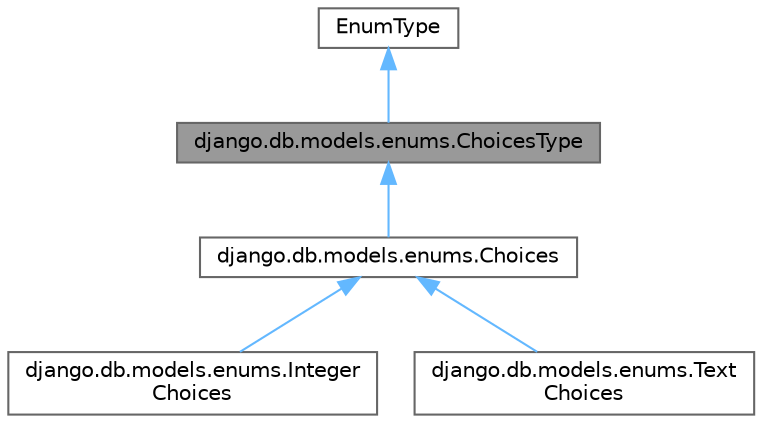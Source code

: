digraph "django.db.models.enums.ChoicesType"
{
 // LATEX_PDF_SIZE
  bgcolor="transparent";
  edge [fontname=Helvetica,fontsize=10,labelfontname=Helvetica,labelfontsize=10];
  node [fontname=Helvetica,fontsize=10,shape=box,height=0.2,width=0.4];
  Node1 [id="Node000001",label="django.db.models.enums.ChoicesType",height=0.2,width=0.4,color="gray40", fillcolor="grey60", style="filled", fontcolor="black",tooltip=" "];
  Node2 -> Node1 [id="edge1_Node000001_Node000002",dir="back",color="steelblue1",style="solid",tooltip=" "];
  Node2 [id="Node000002",label="EnumType",height=0.2,width=0.4,color="gray40", fillcolor="white", style="filled",tooltip=" "];
  Node1 -> Node3 [id="edge2_Node000001_Node000003",dir="back",color="steelblue1",style="solid",tooltip=" "];
  Node3 [id="Node000003",label="django.db.models.enums.Choices",height=0.2,width=0.4,color="gray40", fillcolor="white", style="filled",URL="$classdjango_1_1db_1_1models_1_1enums_1_1_choices.html",tooltip=" "];
  Node3 -> Node4 [id="edge3_Node000003_Node000004",dir="back",color="steelblue1",style="solid",tooltip=" "];
  Node4 [id="Node000004",label="django.db.models.enums.Integer\lChoices",height=0.2,width=0.4,color="gray40", fillcolor="white", style="filled",URL="$classdjango_1_1db_1_1models_1_1enums_1_1_integer_choices.html",tooltip=" "];
  Node3 -> Node5 [id="edge4_Node000003_Node000005",dir="back",color="steelblue1",style="solid",tooltip=" "];
  Node5 [id="Node000005",label="django.db.models.enums.Text\lChoices",height=0.2,width=0.4,color="gray40", fillcolor="white", style="filled",URL="$classdjango_1_1db_1_1models_1_1enums_1_1_text_choices.html",tooltip=" "];
}
